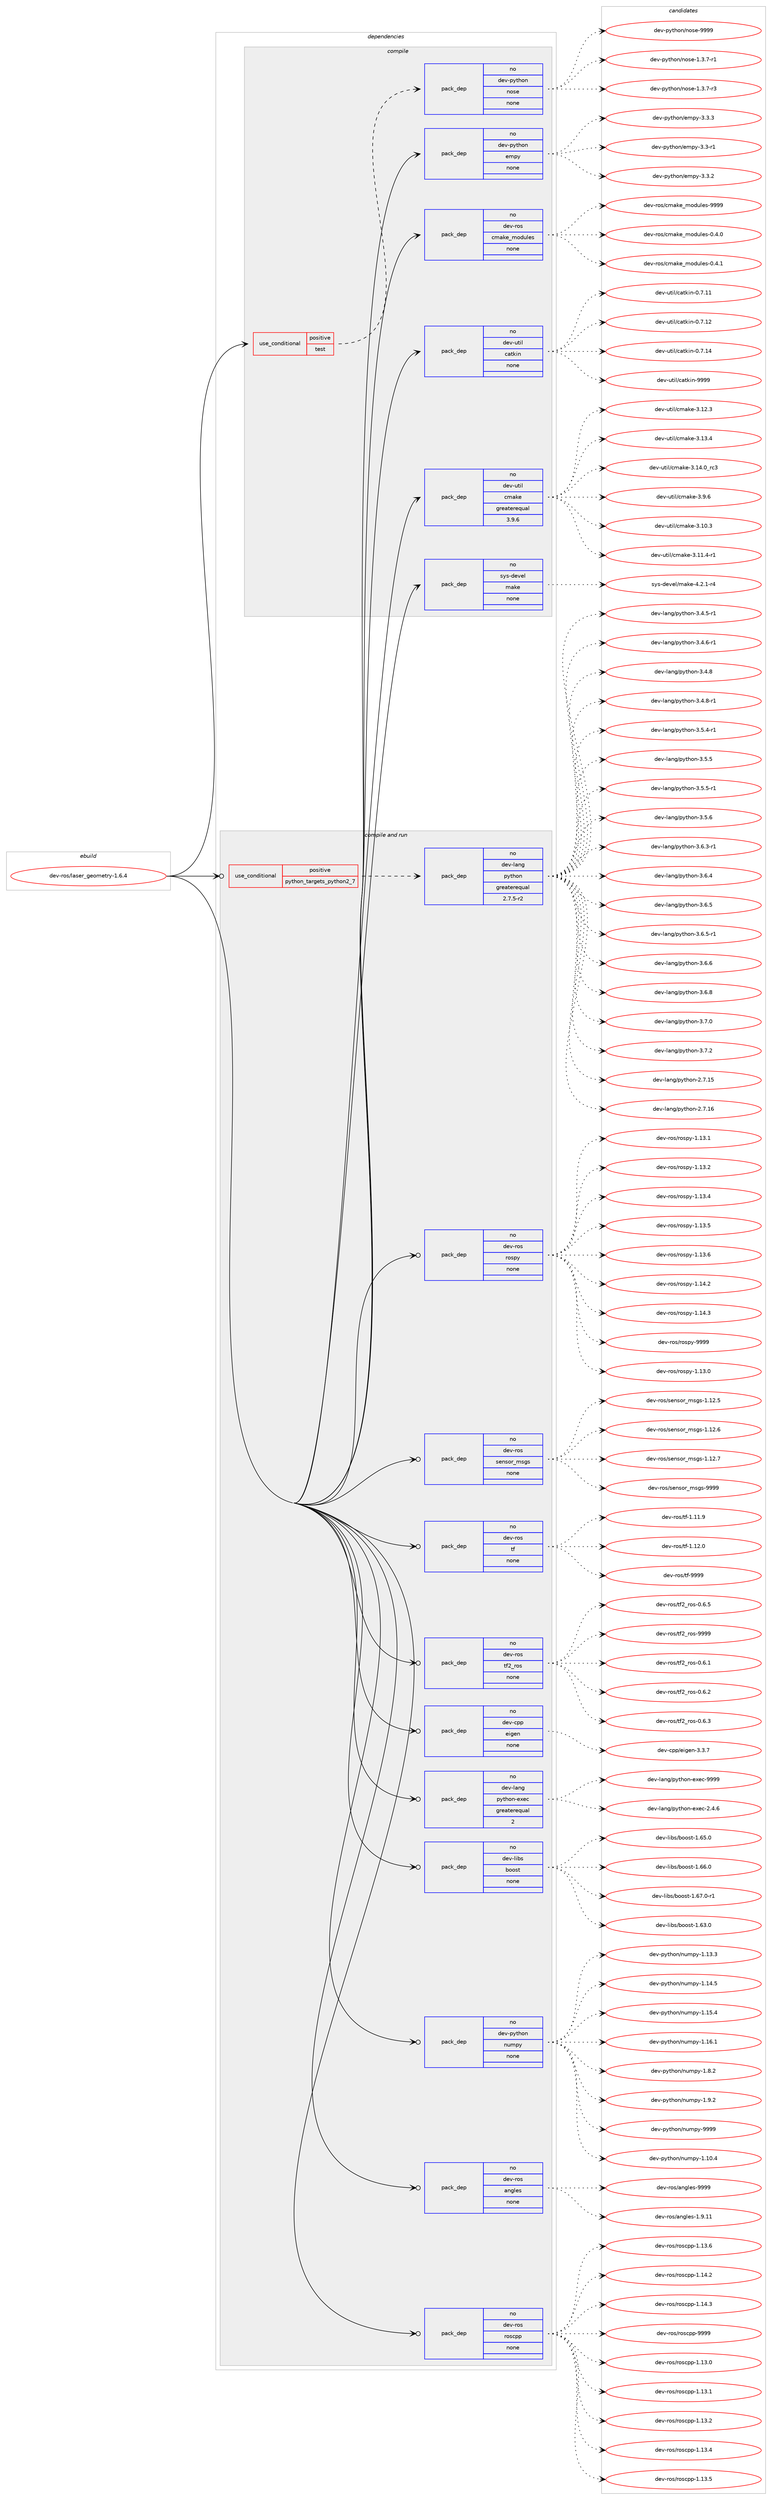 digraph prolog {

# *************
# Graph options
# *************

newrank=true;
concentrate=true;
compound=true;
graph [rankdir=LR,fontname=Helvetica,fontsize=10,ranksep=1.5];#, ranksep=2.5, nodesep=0.2];
edge  [arrowhead=vee];
node  [fontname=Helvetica,fontsize=10];

# **********
# The ebuild
# **********

subgraph cluster_leftcol {
color=gray;
rank=same;
label=<<i>ebuild</i>>;
id [label="dev-ros/laser_geometry-1.6.4", color=red, width=4, href="../dev-ros/laser_geometry-1.6.4.svg"];
}

# ****************
# The dependencies
# ****************

subgraph cluster_midcol {
color=gray;
label=<<i>dependencies</i>>;
subgraph cluster_compile {
fillcolor="#eeeeee";
style=filled;
label=<<i>compile</i>>;
subgraph cond388900 {
dependency1458915 [label=<<TABLE BORDER="0" CELLBORDER="1" CELLSPACING="0" CELLPADDING="4"><TR><TD ROWSPAN="3" CELLPADDING="10">use_conditional</TD></TR><TR><TD>positive</TD></TR><TR><TD>test</TD></TR></TABLE>>, shape=none, color=red];
subgraph pack1046625 {
dependency1458916 [label=<<TABLE BORDER="0" CELLBORDER="1" CELLSPACING="0" CELLPADDING="4" WIDTH="220"><TR><TD ROWSPAN="6" CELLPADDING="30">pack_dep</TD></TR><TR><TD WIDTH="110">no</TD></TR><TR><TD>dev-python</TD></TR><TR><TD>nose</TD></TR><TR><TD>none</TD></TR><TR><TD></TD></TR></TABLE>>, shape=none, color=blue];
}
dependency1458915:e -> dependency1458916:w [weight=20,style="dashed",arrowhead="vee"];
}
id:e -> dependency1458915:w [weight=20,style="solid",arrowhead="vee"];
subgraph pack1046626 {
dependency1458917 [label=<<TABLE BORDER="0" CELLBORDER="1" CELLSPACING="0" CELLPADDING="4" WIDTH="220"><TR><TD ROWSPAN="6" CELLPADDING="30">pack_dep</TD></TR><TR><TD WIDTH="110">no</TD></TR><TR><TD>dev-python</TD></TR><TR><TD>empy</TD></TR><TR><TD>none</TD></TR><TR><TD></TD></TR></TABLE>>, shape=none, color=blue];
}
id:e -> dependency1458917:w [weight=20,style="solid",arrowhead="vee"];
subgraph pack1046627 {
dependency1458918 [label=<<TABLE BORDER="0" CELLBORDER="1" CELLSPACING="0" CELLPADDING="4" WIDTH="220"><TR><TD ROWSPAN="6" CELLPADDING="30">pack_dep</TD></TR><TR><TD WIDTH="110">no</TD></TR><TR><TD>dev-ros</TD></TR><TR><TD>cmake_modules</TD></TR><TR><TD>none</TD></TR><TR><TD></TD></TR></TABLE>>, shape=none, color=blue];
}
id:e -> dependency1458918:w [weight=20,style="solid",arrowhead="vee"];
subgraph pack1046628 {
dependency1458919 [label=<<TABLE BORDER="0" CELLBORDER="1" CELLSPACING="0" CELLPADDING="4" WIDTH="220"><TR><TD ROWSPAN="6" CELLPADDING="30">pack_dep</TD></TR><TR><TD WIDTH="110">no</TD></TR><TR><TD>dev-util</TD></TR><TR><TD>catkin</TD></TR><TR><TD>none</TD></TR><TR><TD></TD></TR></TABLE>>, shape=none, color=blue];
}
id:e -> dependency1458919:w [weight=20,style="solid",arrowhead="vee"];
subgraph pack1046629 {
dependency1458920 [label=<<TABLE BORDER="0" CELLBORDER="1" CELLSPACING="0" CELLPADDING="4" WIDTH="220"><TR><TD ROWSPAN="6" CELLPADDING="30">pack_dep</TD></TR><TR><TD WIDTH="110">no</TD></TR><TR><TD>dev-util</TD></TR><TR><TD>cmake</TD></TR><TR><TD>greaterequal</TD></TR><TR><TD>3.9.6</TD></TR></TABLE>>, shape=none, color=blue];
}
id:e -> dependency1458920:w [weight=20,style="solid",arrowhead="vee"];
subgraph pack1046630 {
dependency1458921 [label=<<TABLE BORDER="0" CELLBORDER="1" CELLSPACING="0" CELLPADDING="4" WIDTH="220"><TR><TD ROWSPAN="6" CELLPADDING="30">pack_dep</TD></TR><TR><TD WIDTH="110">no</TD></TR><TR><TD>sys-devel</TD></TR><TR><TD>make</TD></TR><TR><TD>none</TD></TR><TR><TD></TD></TR></TABLE>>, shape=none, color=blue];
}
id:e -> dependency1458921:w [weight=20,style="solid",arrowhead="vee"];
}
subgraph cluster_compileandrun {
fillcolor="#eeeeee";
style=filled;
label=<<i>compile and run</i>>;
subgraph cond388901 {
dependency1458922 [label=<<TABLE BORDER="0" CELLBORDER="1" CELLSPACING="0" CELLPADDING="4"><TR><TD ROWSPAN="3" CELLPADDING="10">use_conditional</TD></TR><TR><TD>positive</TD></TR><TR><TD>python_targets_python2_7</TD></TR></TABLE>>, shape=none, color=red];
subgraph pack1046631 {
dependency1458923 [label=<<TABLE BORDER="0" CELLBORDER="1" CELLSPACING="0" CELLPADDING="4" WIDTH="220"><TR><TD ROWSPAN="6" CELLPADDING="30">pack_dep</TD></TR><TR><TD WIDTH="110">no</TD></TR><TR><TD>dev-lang</TD></TR><TR><TD>python</TD></TR><TR><TD>greaterequal</TD></TR><TR><TD>2.7.5-r2</TD></TR></TABLE>>, shape=none, color=blue];
}
dependency1458922:e -> dependency1458923:w [weight=20,style="dashed",arrowhead="vee"];
}
id:e -> dependency1458922:w [weight=20,style="solid",arrowhead="odotvee"];
subgraph pack1046632 {
dependency1458924 [label=<<TABLE BORDER="0" CELLBORDER="1" CELLSPACING="0" CELLPADDING="4" WIDTH="220"><TR><TD ROWSPAN="6" CELLPADDING="30">pack_dep</TD></TR><TR><TD WIDTH="110">no</TD></TR><TR><TD>dev-cpp</TD></TR><TR><TD>eigen</TD></TR><TR><TD>none</TD></TR><TR><TD></TD></TR></TABLE>>, shape=none, color=blue];
}
id:e -> dependency1458924:w [weight=20,style="solid",arrowhead="odotvee"];
subgraph pack1046633 {
dependency1458925 [label=<<TABLE BORDER="0" CELLBORDER="1" CELLSPACING="0" CELLPADDING="4" WIDTH="220"><TR><TD ROWSPAN="6" CELLPADDING="30">pack_dep</TD></TR><TR><TD WIDTH="110">no</TD></TR><TR><TD>dev-lang</TD></TR><TR><TD>python-exec</TD></TR><TR><TD>greaterequal</TD></TR><TR><TD>2</TD></TR></TABLE>>, shape=none, color=blue];
}
id:e -> dependency1458925:w [weight=20,style="solid",arrowhead="odotvee"];
subgraph pack1046634 {
dependency1458926 [label=<<TABLE BORDER="0" CELLBORDER="1" CELLSPACING="0" CELLPADDING="4" WIDTH="220"><TR><TD ROWSPAN="6" CELLPADDING="30">pack_dep</TD></TR><TR><TD WIDTH="110">no</TD></TR><TR><TD>dev-libs</TD></TR><TR><TD>boost</TD></TR><TR><TD>none</TD></TR><TR><TD></TD></TR></TABLE>>, shape=none, color=blue];
}
id:e -> dependency1458926:w [weight=20,style="solid",arrowhead="odotvee"];
subgraph pack1046635 {
dependency1458927 [label=<<TABLE BORDER="0" CELLBORDER="1" CELLSPACING="0" CELLPADDING="4" WIDTH="220"><TR><TD ROWSPAN="6" CELLPADDING="30">pack_dep</TD></TR><TR><TD WIDTH="110">no</TD></TR><TR><TD>dev-python</TD></TR><TR><TD>numpy</TD></TR><TR><TD>none</TD></TR><TR><TD></TD></TR></TABLE>>, shape=none, color=blue];
}
id:e -> dependency1458927:w [weight=20,style="solid",arrowhead="odotvee"];
subgraph pack1046636 {
dependency1458928 [label=<<TABLE BORDER="0" CELLBORDER="1" CELLSPACING="0" CELLPADDING="4" WIDTH="220"><TR><TD ROWSPAN="6" CELLPADDING="30">pack_dep</TD></TR><TR><TD WIDTH="110">no</TD></TR><TR><TD>dev-ros</TD></TR><TR><TD>angles</TD></TR><TR><TD>none</TD></TR><TR><TD></TD></TR></TABLE>>, shape=none, color=blue];
}
id:e -> dependency1458928:w [weight=20,style="solid",arrowhead="odotvee"];
subgraph pack1046637 {
dependency1458929 [label=<<TABLE BORDER="0" CELLBORDER="1" CELLSPACING="0" CELLPADDING="4" WIDTH="220"><TR><TD ROWSPAN="6" CELLPADDING="30">pack_dep</TD></TR><TR><TD WIDTH="110">no</TD></TR><TR><TD>dev-ros</TD></TR><TR><TD>roscpp</TD></TR><TR><TD>none</TD></TR><TR><TD></TD></TR></TABLE>>, shape=none, color=blue];
}
id:e -> dependency1458929:w [weight=20,style="solid",arrowhead="odotvee"];
subgraph pack1046638 {
dependency1458930 [label=<<TABLE BORDER="0" CELLBORDER="1" CELLSPACING="0" CELLPADDING="4" WIDTH="220"><TR><TD ROWSPAN="6" CELLPADDING="30">pack_dep</TD></TR><TR><TD WIDTH="110">no</TD></TR><TR><TD>dev-ros</TD></TR><TR><TD>rospy</TD></TR><TR><TD>none</TD></TR><TR><TD></TD></TR></TABLE>>, shape=none, color=blue];
}
id:e -> dependency1458930:w [weight=20,style="solid",arrowhead="odotvee"];
subgraph pack1046639 {
dependency1458931 [label=<<TABLE BORDER="0" CELLBORDER="1" CELLSPACING="0" CELLPADDING="4" WIDTH="220"><TR><TD ROWSPAN="6" CELLPADDING="30">pack_dep</TD></TR><TR><TD WIDTH="110">no</TD></TR><TR><TD>dev-ros</TD></TR><TR><TD>sensor_msgs</TD></TR><TR><TD>none</TD></TR><TR><TD></TD></TR></TABLE>>, shape=none, color=blue];
}
id:e -> dependency1458931:w [weight=20,style="solid",arrowhead="odotvee"];
subgraph pack1046640 {
dependency1458932 [label=<<TABLE BORDER="0" CELLBORDER="1" CELLSPACING="0" CELLPADDING="4" WIDTH="220"><TR><TD ROWSPAN="6" CELLPADDING="30">pack_dep</TD></TR><TR><TD WIDTH="110">no</TD></TR><TR><TD>dev-ros</TD></TR><TR><TD>tf</TD></TR><TR><TD>none</TD></TR><TR><TD></TD></TR></TABLE>>, shape=none, color=blue];
}
id:e -> dependency1458932:w [weight=20,style="solid",arrowhead="odotvee"];
subgraph pack1046641 {
dependency1458933 [label=<<TABLE BORDER="0" CELLBORDER="1" CELLSPACING="0" CELLPADDING="4" WIDTH="220"><TR><TD ROWSPAN="6" CELLPADDING="30">pack_dep</TD></TR><TR><TD WIDTH="110">no</TD></TR><TR><TD>dev-ros</TD></TR><TR><TD>tf2_ros</TD></TR><TR><TD>none</TD></TR><TR><TD></TD></TR></TABLE>>, shape=none, color=blue];
}
id:e -> dependency1458933:w [weight=20,style="solid",arrowhead="odotvee"];
}
subgraph cluster_run {
fillcolor="#eeeeee";
style=filled;
label=<<i>run</i>>;
}
}

# **************
# The candidates
# **************

subgraph cluster_choices {
rank=same;
color=gray;
label=<<i>candidates</i>>;

subgraph choice1046625 {
color=black;
nodesep=1;
choice10010111845112121116104111110471101111151014549465146554511449 [label="dev-python/nose-1.3.7-r1", color=red, width=4,href="../dev-python/nose-1.3.7-r1.svg"];
choice10010111845112121116104111110471101111151014549465146554511451 [label="dev-python/nose-1.3.7-r3", color=red, width=4,href="../dev-python/nose-1.3.7-r3.svg"];
choice10010111845112121116104111110471101111151014557575757 [label="dev-python/nose-9999", color=red, width=4,href="../dev-python/nose-9999.svg"];
dependency1458916:e -> choice10010111845112121116104111110471101111151014549465146554511449:w [style=dotted,weight="100"];
dependency1458916:e -> choice10010111845112121116104111110471101111151014549465146554511451:w [style=dotted,weight="100"];
dependency1458916:e -> choice10010111845112121116104111110471101111151014557575757:w [style=dotted,weight="100"];
}
subgraph choice1046626 {
color=black;
nodesep=1;
choice1001011184511212111610411111047101109112121455146514511449 [label="dev-python/empy-3.3-r1", color=red, width=4,href="../dev-python/empy-3.3-r1.svg"];
choice1001011184511212111610411111047101109112121455146514650 [label="dev-python/empy-3.3.2", color=red, width=4,href="../dev-python/empy-3.3.2.svg"];
choice1001011184511212111610411111047101109112121455146514651 [label="dev-python/empy-3.3.3", color=red, width=4,href="../dev-python/empy-3.3.3.svg"];
dependency1458917:e -> choice1001011184511212111610411111047101109112121455146514511449:w [style=dotted,weight="100"];
dependency1458917:e -> choice1001011184511212111610411111047101109112121455146514650:w [style=dotted,weight="100"];
dependency1458917:e -> choice1001011184511212111610411111047101109112121455146514651:w [style=dotted,weight="100"];
}
subgraph choice1046627 {
color=black;
nodesep=1;
choice1001011184511411111547991099710710195109111100117108101115454846524648 [label="dev-ros/cmake_modules-0.4.0", color=red, width=4,href="../dev-ros/cmake_modules-0.4.0.svg"];
choice1001011184511411111547991099710710195109111100117108101115454846524649 [label="dev-ros/cmake_modules-0.4.1", color=red, width=4,href="../dev-ros/cmake_modules-0.4.1.svg"];
choice10010111845114111115479910997107101951091111001171081011154557575757 [label="dev-ros/cmake_modules-9999", color=red, width=4,href="../dev-ros/cmake_modules-9999.svg"];
dependency1458918:e -> choice1001011184511411111547991099710710195109111100117108101115454846524648:w [style=dotted,weight="100"];
dependency1458918:e -> choice1001011184511411111547991099710710195109111100117108101115454846524649:w [style=dotted,weight="100"];
dependency1458918:e -> choice10010111845114111115479910997107101951091111001171081011154557575757:w [style=dotted,weight="100"];
}
subgraph choice1046628 {
color=black;
nodesep=1;
choice1001011184511711610510847999711610710511045484655464949 [label="dev-util/catkin-0.7.11", color=red, width=4,href="../dev-util/catkin-0.7.11.svg"];
choice1001011184511711610510847999711610710511045484655464950 [label="dev-util/catkin-0.7.12", color=red, width=4,href="../dev-util/catkin-0.7.12.svg"];
choice1001011184511711610510847999711610710511045484655464952 [label="dev-util/catkin-0.7.14", color=red, width=4,href="../dev-util/catkin-0.7.14.svg"];
choice100101118451171161051084799971161071051104557575757 [label="dev-util/catkin-9999", color=red, width=4,href="../dev-util/catkin-9999.svg"];
dependency1458919:e -> choice1001011184511711610510847999711610710511045484655464949:w [style=dotted,weight="100"];
dependency1458919:e -> choice1001011184511711610510847999711610710511045484655464950:w [style=dotted,weight="100"];
dependency1458919:e -> choice1001011184511711610510847999711610710511045484655464952:w [style=dotted,weight="100"];
dependency1458919:e -> choice100101118451171161051084799971161071051104557575757:w [style=dotted,weight="100"];
}
subgraph choice1046629 {
color=black;
nodesep=1;
choice1001011184511711610510847991099710710145514649484651 [label="dev-util/cmake-3.10.3", color=red, width=4,href="../dev-util/cmake-3.10.3.svg"];
choice10010111845117116105108479910997107101455146494946524511449 [label="dev-util/cmake-3.11.4-r1", color=red, width=4,href="../dev-util/cmake-3.11.4-r1.svg"];
choice1001011184511711610510847991099710710145514649504651 [label="dev-util/cmake-3.12.3", color=red, width=4,href="../dev-util/cmake-3.12.3.svg"];
choice1001011184511711610510847991099710710145514649514652 [label="dev-util/cmake-3.13.4", color=red, width=4,href="../dev-util/cmake-3.13.4.svg"];
choice1001011184511711610510847991099710710145514649524648951149951 [label="dev-util/cmake-3.14.0_rc3", color=red, width=4,href="../dev-util/cmake-3.14.0_rc3.svg"];
choice10010111845117116105108479910997107101455146574654 [label="dev-util/cmake-3.9.6", color=red, width=4,href="../dev-util/cmake-3.9.6.svg"];
dependency1458920:e -> choice1001011184511711610510847991099710710145514649484651:w [style=dotted,weight="100"];
dependency1458920:e -> choice10010111845117116105108479910997107101455146494946524511449:w [style=dotted,weight="100"];
dependency1458920:e -> choice1001011184511711610510847991099710710145514649504651:w [style=dotted,weight="100"];
dependency1458920:e -> choice1001011184511711610510847991099710710145514649514652:w [style=dotted,weight="100"];
dependency1458920:e -> choice1001011184511711610510847991099710710145514649524648951149951:w [style=dotted,weight="100"];
dependency1458920:e -> choice10010111845117116105108479910997107101455146574654:w [style=dotted,weight="100"];
}
subgraph choice1046630 {
color=black;
nodesep=1;
choice1151211154510010111810110847109971071014552465046494511452 [label="sys-devel/make-4.2.1-r4", color=red, width=4,href="../sys-devel/make-4.2.1-r4.svg"];
dependency1458921:e -> choice1151211154510010111810110847109971071014552465046494511452:w [style=dotted,weight="100"];
}
subgraph choice1046631 {
color=black;
nodesep=1;
choice10010111845108971101034711212111610411111045504655464953 [label="dev-lang/python-2.7.15", color=red, width=4,href="../dev-lang/python-2.7.15.svg"];
choice10010111845108971101034711212111610411111045504655464954 [label="dev-lang/python-2.7.16", color=red, width=4,href="../dev-lang/python-2.7.16.svg"];
choice1001011184510897110103471121211161041111104551465246534511449 [label="dev-lang/python-3.4.5-r1", color=red, width=4,href="../dev-lang/python-3.4.5-r1.svg"];
choice1001011184510897110103471121211161041111104551465246544511449 [label="dev-lang/python-3.4.6-r1", color=red, width=4,href="../dev-lang/python-3.4.6-r1.svg"];
choice100101118451089711010347112121116104111110455146524656 [label="dev-lang/python-3.4.8", color=red, width=4,href="../dev-lang/python-3.4.8.svg"];
choice1001011184510897110103471121211161041111104551465246564511449 [label="dev-lang/python-3.4.8-r1", color=red, width=4,href="../dev-lang/python-3.4.8-r1.svg"];
choice1001011184510897110103471121211161041111104551465346524511449 [label="dev-lang/python-3.5.4-r1", color=red, width=4,href="../dev-lang/python-3.5.4-r1.svg"];
choice100101118451089711010347112121116104111110455146534653 [label="dev-lang/python-3.5.5", color=red, width=4,href="../dev-lang/python-3.5.5.svg"];
choice1001011184510897110103471121211161041111104551465346534511449 [label="dev-lang/python-3.5.5-r1", color=red, width=4,href="../dev-lang/python-3.5.5-r1.svg"];
choice100101118451089711010347112121116104111110455146534654 [label="dev-lang/python-3.5.6", color=red, width=4,href="../dev-lang/python-3.5.6.svg"];
choice1001011184510897110103471121211161041111104551465446514511449 [label="dev-lang/python-3.6.3-r1", color=red, width=4,href="../dev-lang/python-3.6.3-r1.svg"];
choice100101118451089711010347112121116104111110455146544652 [label="dev-lang/python-3.6.4", color=red, width=4,href="../dev-lang/python-3.6.4.svg"];
choice100101118451089711010347112121116104111110455146544653 [label="dev-lang/python-3.6.5", color=red, width=4,href="../dev-lang/python-3.6.5.svg"];
choice1001011184510897110103471121211161041111104551465446534511449 [label="dev-lang/python-3.6.5-r1", color=red, width=4,href="../dev-lang/python-3.6.5-r1.svg"];
choice100101118451089711010347112121116104111110455146544654 [label="dev-lang/python-3.6.6", color=red, width=4,href="../dev-lang/python-3.6.6.svg"];
choice100101118451089711010347112121116104111110455146544656 [label="dev-lang/python-3.6.8", color=red, width=4,href="../dev-lang/python-3.6.8.svg"];
choice100101118451089711010347112121116104111110455146554648 [label="dev-lang/python-3.7.0", color=red, width=4,href="../dev-lang/python-3.7.0.svg"];
choice100101118451089711010347112121116104111110455146554650 [label="dev-lang/python-3.7.2", color=red, width=4,href="../dev-lang/python-3.7.2.svg"];
dependency1458923:e -> choice10010111845108971101034711212111610411111045504655464953:w [style=dotted,weight="100"];
dependency1458923:e -> choice10010111845108971101034711212111610411111045504655464954:w [style=dotted,weight="100"];
dependency1458923:e -> choice1001011184510897110103471121211161041111104551465246534511449:w [style=dotted,weight="100"];
dependency1458923:e -> choice1001011184510897110103471121211161041111104551465246544511449:w [style=dotted,weight="100"];
dependency1458923:e -> choice100101118451089711010347112121116104111110455146524656:w [style=dotted,weight="100"];
dependency1458923:e -> choice1001011184510897110103471121211161041111104551465246564511449:w [style=dotted,weight="100"];
dependency1458923:e -> choice1001011184510897110103471121211161041111104551465346524511449:w [style=dotted,weight="100"];
dependency1458923:e -> choice100101118451089711010347112121116104111110455146534653:w [style=dotted,weight="100"];
dependency1458923:e -> choice1001011184510897110103471121211161041111104551465346534511449:w [style=dotted,weight="100"];
dependency1458923:e -> choice100101118451089711010347112121116104111110455146534654:w [style=dotted,weight="100"];
dependency1458923:e -> choice1001011184510897110103471121211161041111104551465446514511449:w [style=dotted,weight="100"];
dependency1458923:e -> choice100101118451089711010347112121116104111110455146544652:w [style=dotted,weight="100"];
dependency1458923:e -> choice100101118451089711010347112121116104111110455146544653:w [style=dotted,weight="100"];
dependency1458923:e -> choice1001011184510897110103471121211161041111104551465446534511449:w [style=dotted,weight="100"];
dependency1458923:e -> choice100101118451089711010347112121116104111110455146544654:w [style=dotted,weight="100"];
dependency1458923:e -> choice100101118451089711010347112121116104111110455146544656:w [style=dotted,weight="100"];
dependency1458923:e -> choice100101118451089711010347112121116104111110455146554648:w [style=dotted,weight="100"];
dependency1458923:e -> choice100101118451089711010347112121116104111110455146554650:w [style=dotted,weight="100"];
}
subgraph choice1046632 {
color=black;
nodesep=1;
choice100101118459911211247101105103101110455146514655 [label="dev-cpp/eigen-3.3.7", color=red, width=4,href="../dev-cpp/eigen-3.3.7.svg"];
dependency1458924:e -> choice100101118459911211247101105103101110455146514655:w [style=dotted,weight="100"];
}
subgraph choice1046633 {
color=black;
nodesep=1;
choice1001011184510897110103471121211161041111104510112010199455046524654 [label="dev-lang/python-exec-2.4.6", color=red, width=4,href="../dev-lang/python-exec-2.4.6.svg"];
choice10010111845108971101034711212111610411111045101120101994557575757 [label="dev-lang/python-exec-9999", color=red, width=4,href="../dev-lang/python-exec-9999.svg"];
dependency1458925:e -> choice1001011184510897110103471121211161041111104510112010199455046524654:w [style=dotted,weight="100"];
dependency1458925:e -> choice10010111845108971101034711212111610411111045101120101994557575757:w [style=dotted,weight="100"];
}
subgraph choice1046634 {
color=black;
nodesep=1;
choice1001011184510810598115479811111111511645494654514648 [label="dev-libs/boost-1.63.0", color=red, width=4,href="../dev-libs/boost-1.63.0.svg"];
choice1001011184510810598115479811111111511645494654534648 [label="dev-libs/boost-1.65.0", color=red, width=4,href="../dev-libs/boost-1.65.0.svg"];
choice1001011184510810598115479811111111511645494654544648 [label="dev-libs/boost-1.66.0", color=red, width=4,href="../dev-libs/boost-1.66.0.svg"];
choice10010111845108105981154798111111115116454946545546484511449 [label="dev-libs/boost-1.67.0-r1", color=red, width=4,href="../dev-libs/boost-1.67.0-r1.svg"];
dependency1458926:e -> choice1001011184510810598115479811111111511645494654514648:w [style=dotted,weight="100"];
dependency1458926:e -> choice1001011184510810598115479811111111511645494654534648:w [style=dotted,weight="100"];
dependency1458926:e -> choice1001011184510810598115479811111111511645494654544648:w [style=dotted,weight="100"];
dependency1458926:e -> choice10010111845108105981154798111111115116454946545546484511449:w [style=dotted,weight="100"];
}
subgraph choice1046635 {
color=black;
nodesep=1;
choice100101118451121211161041111104711011710911212145494649484652 [label="dev-python/numpy-1.10.4", color=red, width=4,href="../dev-python/numpy-1.10.4.svg"];
choice100101118451121211161041111104711011710911212145494649514651 [label="dev-python/numpy-1.13.3", color=red, width=4,href="../dev-python/numpy-1.13.3.svg"];
choice100101118451121211161041111104711011710911212145494649524653 [label="dev-python/numpy-1.14.5", color=red, width=4,href="../dev-python/numpy-1.14.5.svg"];
choice100101118451121211161041111104711011710911212145494649534652 [label="dev-python/numpy-1.15.4", color=red, width=4,href="../dev-python/numpy-1.15.4.svg"];
choice100101118451121211161041111104711011710911212145494649544649 [label="dev-python/numpy-1.16.1", color=red, width=4,href="../dev-python/numpy-1.16.1.svg"];
choice1001011184511212111610411111047110117109112121454946564650 [label="dev-python/numpy-1.8.2", color=red, width=4,href="../dev-python/numpy-1.8.2.svg"];
choice1001011184511212111610411111047110117109112121454946574650 [label="dev-python/numpy-1.9.2", color=red, width=4,href="../dev-python/numpy-1.9.2.svg"];
choice10010111845112121116104111110471101171091121214557575757 [label="dev-python/numpy-9999", color=red, width=4,href="../dev-python/numpy-9999.svg"];
dependency1458927:e -> choice100101118451121211161041111104711011710911212145494649484652:w [style=dotted,weight="100"];
dependency1458927:e -> choice100101118451121211161041111104711011710911212145494649514651:w [style=dotted,weight="100"];
dependency1458927:e -> choice100101118451121211161041111104711011710911212145494649524653:w [style=dotted,weight="100"];
dependency1458927:e -> choice100101118451121211161041111104711011710911212145494649534652:w [style=dotted,weight="100"];
dependency1458927:e -> choice100101118451121211161041111104711011710911212145494649544649:w [style=dotted,weight="100"];
dependency1458927:e -> choice1001011184511212111610411111047110117109112121454946564650:w [style=dotted,weight="100"];
dependency1458927:e -> choice1001011184511212111610411111047110117109112121454946574650:w [style=dotted,weight="100"];
dependency1458927:e -> choice10010111845112121116104111110471101171091121214557575757:w [style=dotted,weight="100"];
}
subgraph choice1046636 {
color=black;
nodesep=1;
choice10010111845114111115479711010310810111545494657464949 [label="dev-ros/angles-1.9.11", color=red, width=4,href="../dev-ros/angles-1.9.11.svg"];
choice1001011184511411111547971101031081011154557575757 [label="dev-ros/angles-9999", color=red, width=4,href="../dev-ros/angles-9999.svg"];
dependency1458928:e -> choice10010111845114111115479711010310810111545494657464949:w [style=dotted,weight="100"];
dependency1458928:e -> choice1001011184511411111547971101031081011154557575757:w [style=dotted,weight="100"];
}
subgraph choice1046637 {
color=black;
nodesep=1;
choice10010111845114111115471141111159911211245494649514648 [label="dev-ros/roscpp-1.13.0", color=red, width=4,href="../dev-ros/roscpp-1.13.0.svg"];
choice10010111845114111115471141111159911211245494649514649 [label="dev-ros/roscpp-1.13.1", color=red, width=4,href="../dev-ros/roscpp-1.13.1.svg"];
choice10010111845114111115471141111159911211245494649514650 [label="dev-ros/roscpp-1.13.2", color=red, width=4,href="../dev-ros/roscpp-1.13.2.svg"];
choice10010111845114111115471141111159911211245494649514652 [label="dev-ros/roscpp-1.13.4", color=red, width=4,href="../dev-ros/roscpp-1.13.4.svg"];
choice10010111845114111115471141111159911211245494649514653 [label="dev-ros/roscpp-1.13.5", color=red, width=4,href="../dev-ros/roscpp-1.13.5.svg"];
choice10010111845114111115471141111159911211245494649514654 [label="dev-ros/roscpp-1.13.6", color=red, width=4,href="../dev-ros/roscpp-1.13.6.svg"];
choice10010111845114111115471141111159911211245494649524650 [label="dev-ros/roscpp-1.14.2", color=red, width=4,href="../dev-ros/roscpp-1.14.2.svg"];
choice10010111845114111115471141111159911211245494649524651 [label="dev-ros/roscpp-1.14.3", color=red, width=4,href="../dev-ros/roscpp-1.14.3.svg"];
choice1001011184511411111547114111115991121124557575757 [label="dev-ros/roscpp-9999", color=red, width=4,href="../dev-ros/roscpp-9999.svg"];
dependency1458929:e -> choice10010111845114111115471141111159911211245494649514648:w [style=dotted,weight="100"];
dependency1458929:e -> choice10010111845114111115471141111159911211245494649514649:w [style=dotted,weight="100"];
dependency1458929:e -> choice10010111845114111115471141111159911211245494649514650:w [style=dotted,weight="100"];
dependency1458929:e -> choice10010111845114111115471141111159911211245494649514652:w [style=dotted,weight="100"];
dependency1458929:e -> choice10010111845114111115471141111159911211245494649514653:w [style=dotted,weight="100"];
dependency1458929:e -> choice10010111845114111115471141111159911211245494649514654:w [style=dotted,weight="100"];
dependency1458929:e -> choice10010111845114111115471141111159911211245494649524650:w [style=dotted,weight="100"];
dependency1458929:e -> choice10010111845114111115471141111159911211245494649524651:w [style=dotted,weight="100"];
dependency1458929:e -> choice1001011184511411111547114111115991121124557575757:w [style=dotted,weight="100"];
}
subgraph choice1046638 {
color=black;
nodesep=1;
choice100101118451141111154711411111511212145494649514648 [label="dev-ros/rospy-1.13.0", color=red, width=4,href="../dev-ros/rospy-1.13.0.svg"];
choice100101118451141111154711411111511212145494649514649 [label="dev-ros/rospy-1.13.1", color=red, width=4,href="../dev-ros/rospy-1.13.1.svg"];
choice100101118451141111154711411111511212145494649514650 [label="dev-ros/rospy-1.13.2", color=red, width=4,href="../dev-ros/rospy-1.13.2.svg"];
choice100101118451141111154711411111511212145494649514652 [label="dev-ros/rospy-1.13.4", color=red, width=4,href="../dev-ros/rospy-1.13.4.svg"];
choice100101118451141111154711411111511212145494649514653 [label="dev-ros/rospy-1.13.5", color=red, width=4,href="../dev-ros/rospy-1.13.5.svg"];
choice100101118451141111154711411111511212145494649514654 [label="dev-ros/rospy-1.13.6", color=red, width=4,href="../dev-ros/rospy-1.13.6.svg"];
choice100101118451141111154711411111511212145494649524650 [label="dev-ros/rospy-1.14.2", color=red, width=4,href="../dev-ros/rospy-1.14.2.svg"];
choice100101118451141111154711411111511212145494649524651 [label="dev-ros/rospy-1.14.3", color=red, width=4,href="../dev-ros/rospy-1.14.3.svg"];
choice10010111845114111115471141111151121214557575757 [label="dev-ros/rospy-9999", color=red, width=4,href="../dev-ros/rospy-9999.svg"];
dependency1458930:e -> choice100101118451141111154711411111511212145494649514648:w [style=dotted,weight="100"];
dependency1458930:e -> choice100101118451141111154711411111511212145494649514649:w [style=dotted,weight="100"];
dependency1458930:e -> choice100101118451141111154711411111511212145494649514650:w [style=dotted,weight="100"];
dependency1458930:e -> choice100101118451141111154711411111511212145494649514652:w [style=dotted,weight="100"];
dependency1458930:e -> choice100101118451141111154711411111511212145494649514653:w [style=dotted,weight="100"];
dependency1458930:e -> choice100101118451141111154711411111511212145494649514654:w [style=dotted,weight="100"];
dependency1458930:e -> choice100101118451141111154711411111511212145494649524650:w [style=dotted,weight="100"];
dependency1458930:e -> choice100101118451141111154711411111511212145494649524651:w [style=dotted,weight="100"];
dependency1458930:e -> choice10010111845114111115471141111151121214557575757:w [style=dotted,weight="100"];
}
subgraph choice1046639 {
color=black;
nodesep=1;
choice10010111845114111115471151011101151111149510911510311545494649504653 [label="dev-ros/sensor_msgs-1.12.5", color=red, width=4,href="../dev-ros/sensor_msgs-1.12.5.svg"];
choice10010111845114111115471151011101151111149510911510311545494649504654 [label="dev-ros/sensor_msgs-1.12.6", color=red, width=4,href="../dev-ros/sensor_msgs-1.12.6.svg"];
choice10010111845114111115471151011101151111149510911510311545494649504655 [label="dev-ros/sensor_msgs-1.12.7", color=red, width=4,href="../dev-ros/sensor_msgs-1.12.7.svg"];
choice1001011184511411111547115101110115111114951091151031154557575757 [label="dev-ros/sensor_msgs-9999", color=red, width=4,href="../dev-ros/sensor_msgs-9999.svg"];
dependency1458931:e -> choice10010111845114111115471151011101151111149510911510311545494649504653:w [style=dotted,weight="100"];
dependency1458931:e -> choice10010111845114111115471151011101151111149510911510311545494649504654:w [style=dotted,weight="100"];
dependency1458931:e -> choice10010111845114111115471151011101151111149510911510311545494649504655:w [style=dotted,weight="100"];
dependency1458931:e -> choice1001011184511411111547115101110115111114951091151031154557575757:w [style=dotted,weight="100"];
}
subgraph choice1046640 {
color=black;
nodesep=1;
choice100101118451141111154711610245494649494657 [label="dev-ros/tf-1.11.9", color=red, width=4,href="../dev-ros/tf-1.11.9.svg"];
choice100101118451141111154711610245494649504648 [label="dev-ros/tf-1.12.0", color=red, width=4,href="../dev-ros/tf-1.12.0.svg"];
choice10010111845114111115471161024557575757 [label="dev-ros/tf-9999", color=red, width=4,href="../dev-ros/tf-9999.svg"];
dependency1458932:e -> choice100101118451141111154711610245494649494657:w [style=dotted,weight="100"];
dependency1458932:e -> choice100101118451141111154711610245494649504648:w [style=dotted,weight="100"];
dependency1458932:e -> choice10010111845114111115471161024557575757:w [style=dotted,weight="100"];
}
subgraph choice1046641 {
color=black;
nodesep=1;
choice10010111845114111115471161025095114111115454846544649 [label="dev-ros/tf2_ros-0.6.1", color=red, width=4,href="../dev-ros/tf2_ros-0.6.1.svg"];
choice10010111845114111115471161025095114111115454846544650 [label="dev-ros/tf2_ros-0.6.2", color=red, width=4,href="../dev-ros/tf2_ros-0.6.2.svg"];
choice10010111845114111115471161025095114111115454846544651 [label="dev-ros/tf2_ros-0.6.3", color=red, width=4,href="../dev-ros/tf2_ros-0.6.3.svg"];
choice10010111845114111115471161025095114111115454846544653 [label="dev-ros/tf2_ros-0.6.5", color=red, width=4,href="../dev-ros/tf2_ros-0.6.5.svg"];
choice100101118451141111154711610250951141111154557575757 [label="dev-ros/tf2_ros-9999", color=red, width=4,href="../dev-ros/tf2_ros-9999.svg"];
dependency1458933:e -> choice10010111845114111115471161025095114111115454846544649:w [style=dotted,weight="100"];
dependency1458933:e -> choice10010111845114111115471161025095114111115454846544650:w [style=dotted,weight="100"];
dependency1458933:e -> choice10010111845114111115471161025095114111115454846544651:w [style=dotted,weight="100"];
dependency1458933:e -> choice10010111845114111115471161025095114111115454846544653:w [style=dotted,weight="100"];
dependency1458933:e -> choice100101118451141111154711610250951141111154557575757:w [style=dotted,weight="100"];
}
}

}
